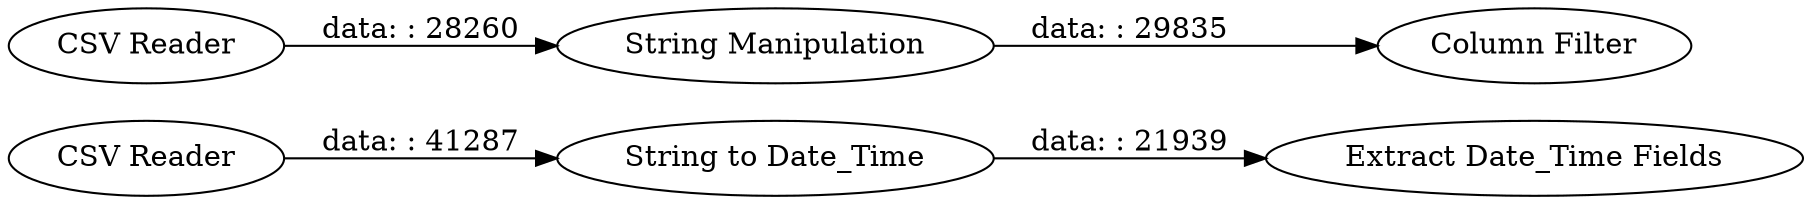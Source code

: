 digraph {
	"4312950954580083000_1" [label="CSV Reader"]
	"4312950954580083000_2" [label="CSV Reader"]
	"4312950954580083000_6" [label="Column Filter"]
	"4312950954580083000_4" [label="Extract Date_Time Fields"]
	"4312950954580083000_3" [label="String to Date_Time"]
	"4312950954580083000_5" [label="String Manipulation"]
	"4312950954580083000_1" -> "4312950954580083000_3" [label="data: : 41287"]
	"4312950954580083000_3" -> "4312950954580083000_4" [label="data: : 21939"]
	"4312950954580083000_2" -> "4312950954580083000_5" [label="data: : 28260"]
	"4312950954580083000_5" -> "4312950954580083000_6" [label="data: : 29835"]
	rankdir=LR
}
